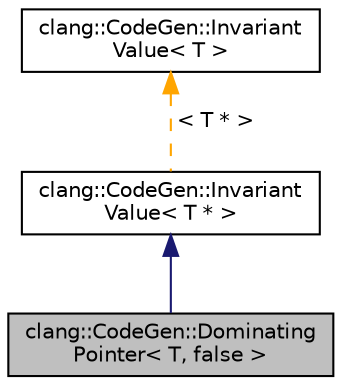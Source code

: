 digraph "clang::CodeGen::DominatingPointer&lt; T, false &gt;"
{
 // LATEX_PDF_SIZE
  bgcolor="transparent";
  edge [fontname="Helvetica",fontsize="10",labelfontname="Helvetica",labelfontsize="10"];
  node [fontname="Helvetica",fontsize="10",shape=record];
  Node1 [label="clang::CodeGen::Dominating\lPointer\< T, false \>",height=0.2,width=0.4,color="black", fillcolor="grey75", style="filled", fontcolor="black",tooltip=" "];
  Node2 -> Node1 [dir="back",color="midnightblue",fontsize="10",style="solid",fontname="Helvetica"];
  Node2 [label="clang::CodeGen::Invariant\lValue\< T * \>",height=0.2,width=0.4,color="black",URL="$structclang_1_1CodeGen_1_1InvariantValue.html",tooltip=" "];
  Node3 -> Node2 [dir="back",color="orange",fontsize="10",style="dashed",label=" \< T * \>" ,fontname="Helvetica"];
  Node3 [label="clang::CodeGen::Invariant\lValue\< T \>",height=0.2,width=0.4,color="black",URL="$structclang_1_1CodeGen_1_1InvariantValue.html",tooltip=" "];
}
